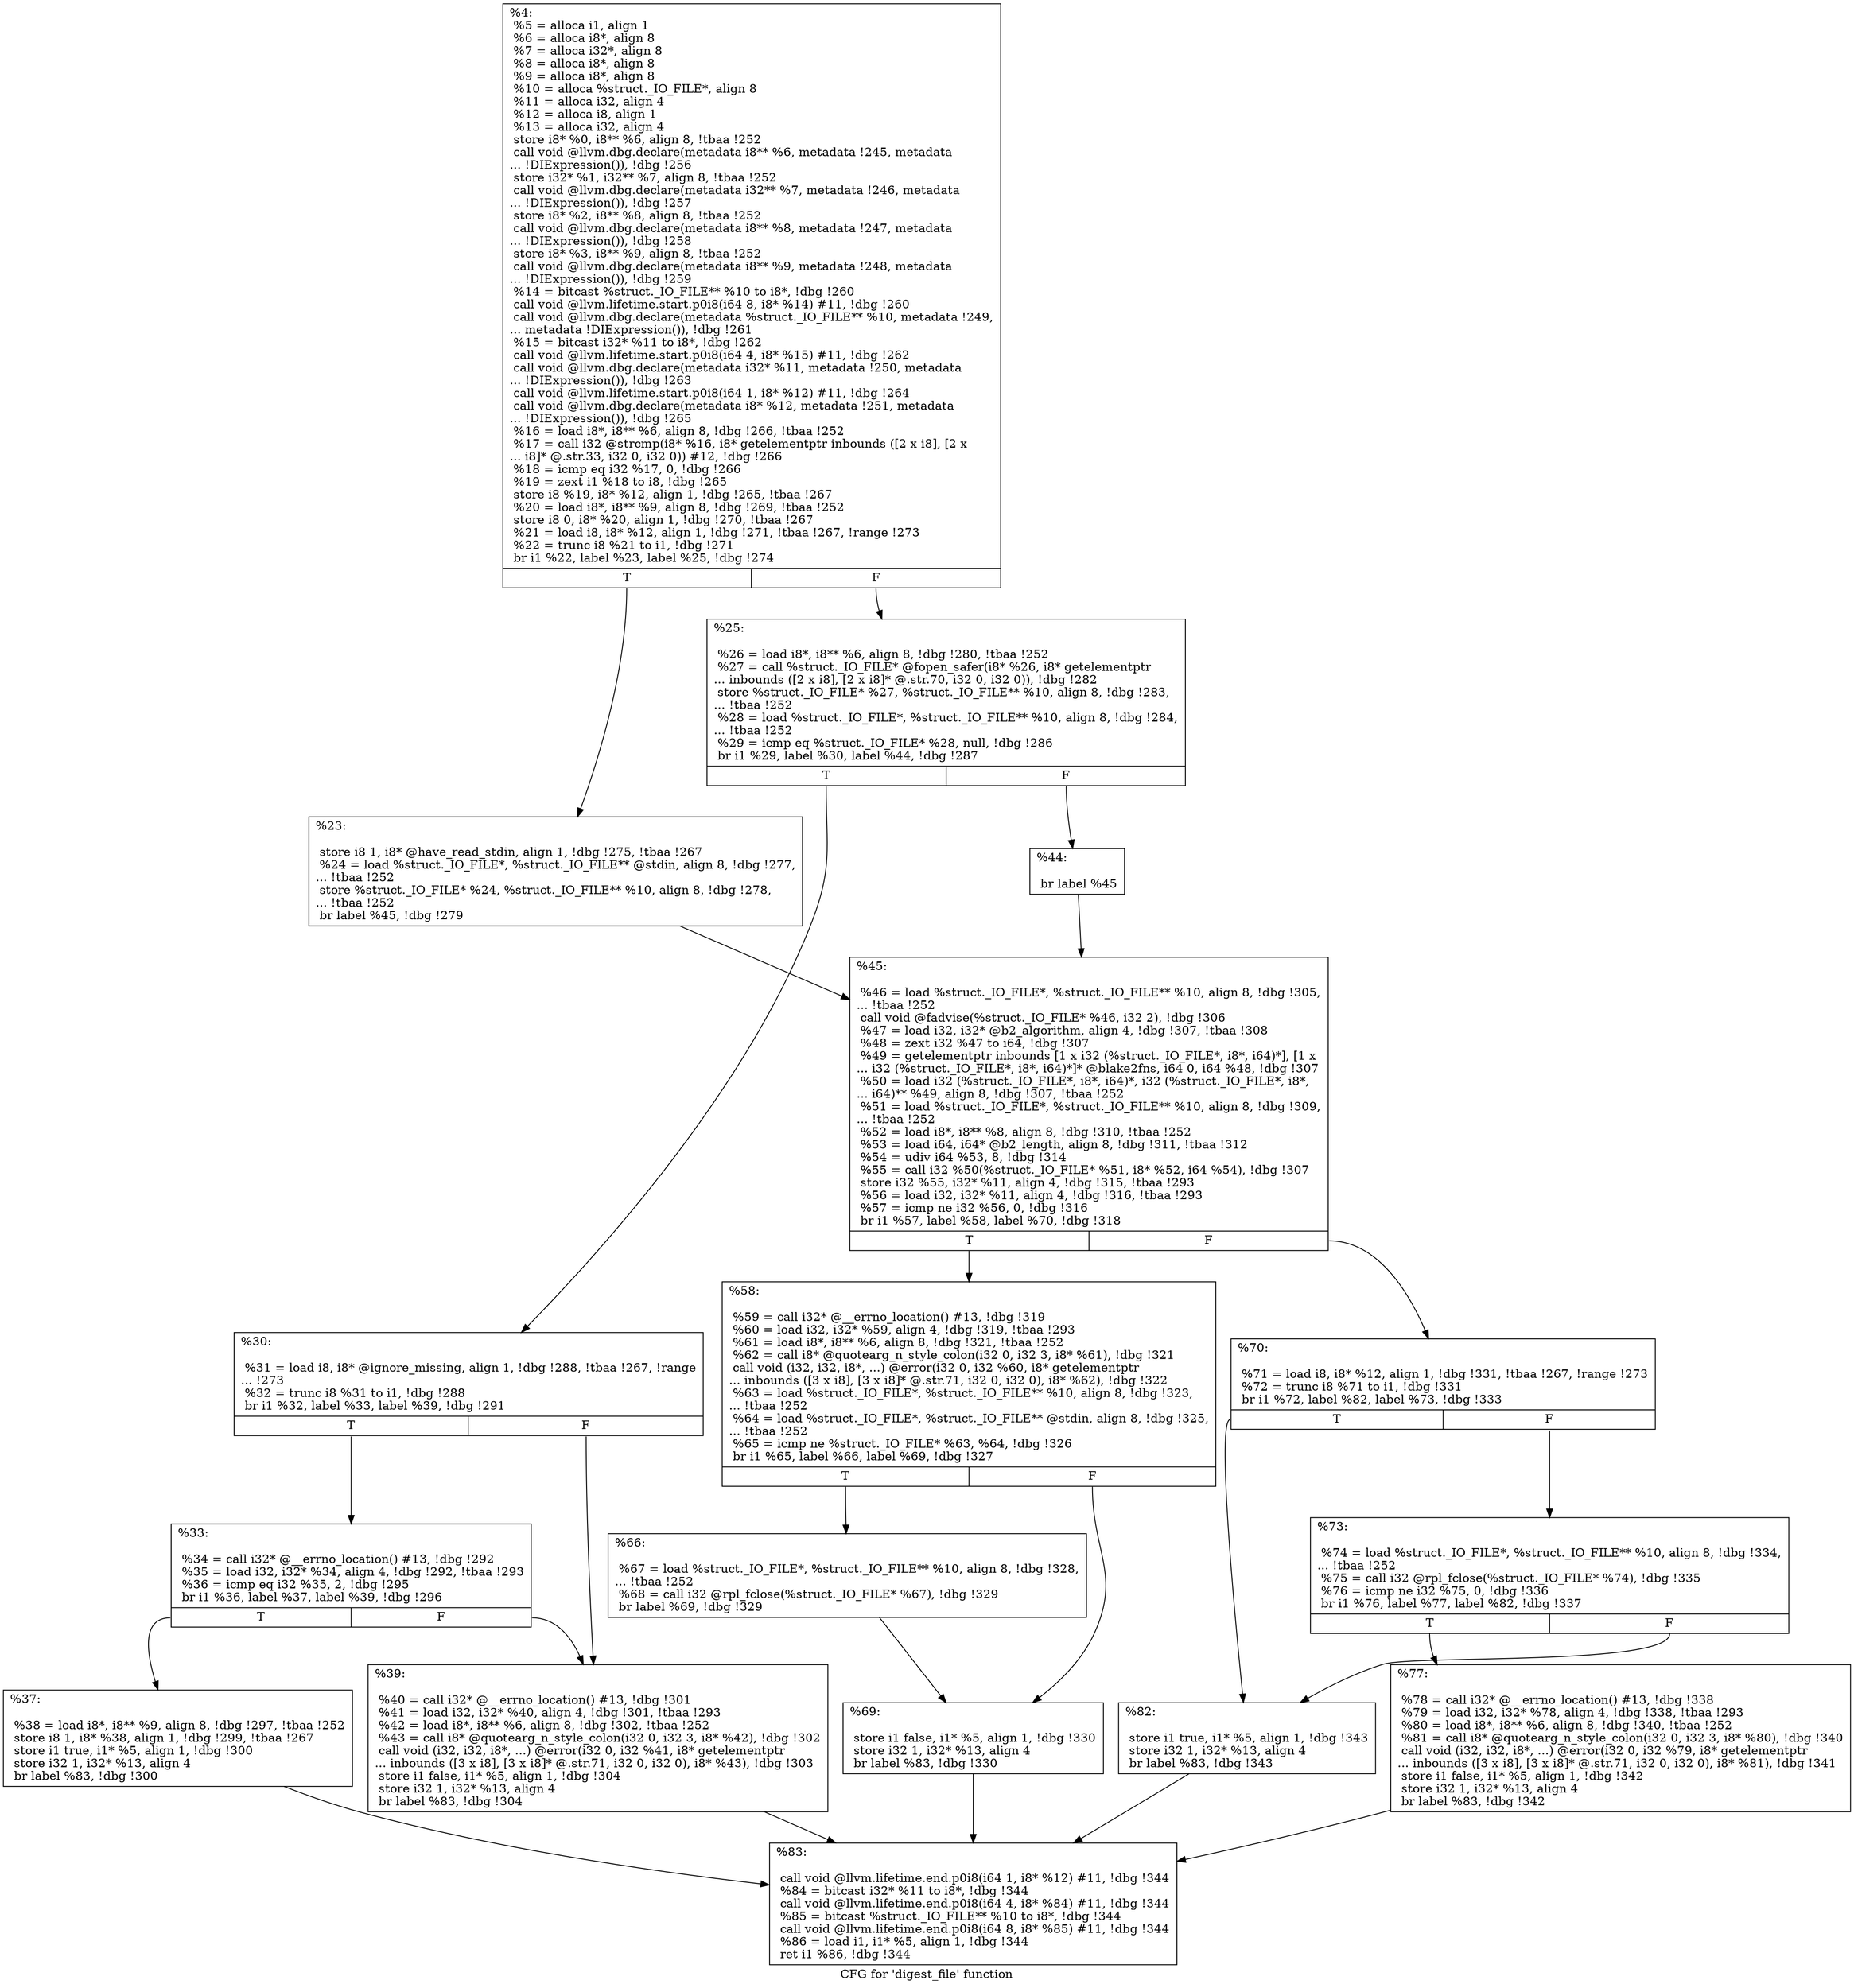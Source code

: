 digraph "CFG for 'digest_file' function" {
	label="CFG for 'digest_file' function";

	Node0x26d8560 [shape=record,label="{%4:\l  %5 = alloca i1, align 1\l  %6 = alloca i8*, align 8\l  %7 = alloca i32*, align 8\l  %8 = alloca i8*, align 8\l  %9 = alloca i8*, align 8\l  %10 = alloca %struct._IO_FILE*, align 8\l  %11 = alloca i32, align 4\l  %12 = alloca i8, align 1\l  %13 = alloca i32, align 4\l  store i8* %0, i8** %6, align 8, !tbaa !252\l  call void @llvm.dbg.declare(metadata i8** %6, metadata !245, metadata\l... !DIExpression()), !dbg !256\l  store i32* %1, i32** %7, align 8, !tbaa !252\l  call void @llvm.dbg.declare(metadata i32** %7, metadata !246, metadata\l... !DIExpression()), !dbg !257\l  store i8* %2, i8** %8, align 8, !tbaa !252\l  call void @llvm.dbg.declare(metadata i8** %8, metadata !247, metadata\l... !DIExpression()), !dbg !258\l  store i8* %3, i8** %9, align 8, !tbaa !252\l  call void @llvm.dbg.declare(metadata i8** %9, metadata !248, metadata\l... !DIExpression()), !dbg !259\l  %14 = bitcast %struct._IO_FILE** %10 to i8*, !dbg !260\l  call void @llvm.lifetime.start.p0i8(i64 8, i8* %14) #11, !dbg !260\l  call void @llvm.dbg.declare(metadata %struct._IO_FILE** %10, metadata !249,\l... metadata !DIExpression()), !dbg !261\l  %15 = bitcast i32* %11 to i8*, !dbg !262\l  call void @llvm.lifetime.start.p0i8(i64 4, i8* %15) #11, !dbg !262\l  call void @llvm.dbg.declare(metadata i32* %11, metadata !250, metadata\l... !DIExpression()), !dbg !263\l  call void @llvm.lifetime.start.p0i8(i64 1, i8* %12) #11, !dbg !264\l  call void @llvm.dbg.declare(metadata i8* %12, metadata !251, metadata\l... !DIExpression()), !dbg !265\l  %16 = load i8*, i8** %6, align 8, !dbg !266, !tbaa !252\l  %17 = call i32 @strcmp(i8* %16, i8* getelementptr inbounds ([2 x i8], [2 x\l... i8]* @.str.33, i32 0, i32 0)) #12, !dbg !266\l  %18 = icmp eq i32 %17, 0, !dbg !266\l  %19 = zext i1 %18 to i8, !dbg !265\l  store i8 %19, i8* %12, align 1, !dbg !265, !tbaa !267\l  %20 = load i8*, i8** %9, align 8, !dbg !269, !tbaa !252\l  store i8 0, i8* %20, align 1, !dbg !270, !tbaa !267\l  %21 = load i8, i8* %12, align 1, !dbg !271, !tbaa !267, !range !273\l  %22 = trunc i8 %21 to i1, !dbg !271\l  br i1 %22, label %23, label %25, !dbg !274\l|{<s0>T|<s1>F}}"];
	Node0x26d8560:s0 -> Node0x26d86f0;
	Node0x26d8560:s1 -> Node0x26d8740;
	Node0x26d86f0 [shape=record,label="{%23:\l\l  store i8 1, i8* @have_read_stdin, align 1, !dbg !275, !tbaa !267\l  %24 = load %struct._IO_FILE*, %struct._IO_FILE** @stdin, align 8, !dbg !277,\l... !tbaa !252\l  store %struct._IO_FILE* %24, %struct._IO_FILE** %10, align 8, !dbg !278,\l... !tbaa !252\l  br label %45, !dbg !279\l}"];
	Node0x26d86f0 -> Node0x26d8920;
	Node0x26d8740 [shape=record,label="{%25:\l\l  %26 = load i8*, i8** %6, align 8, !dbg !280, !tbaa !252\l  %27 = call %struct._IO_FILE* @fopen_safer(i8* %26, i8* getelementptr\l... inbounds ([2 x i8], [2 x i8]* @.str.70, i32 0, i32 0)), !dbg !282\l  store %struct._IO_FILE* %27, %struct._IO_FILE** %10, align 8, !dbg !283,\l... !tbaa !252\l  %28 = load %struct._IO_FILE*, %struct._IO_FILE** %10, align 8, !dbg !284,\l... !tbaa !252\l  %29 = icmp eq %struct._IO_FILE* %28, null, !dbg !286\l  br i1 %29, label %30, label %44, !dbg !287\l|{<s0>T|<s1>F}}"];
	Node0x26d8740:s0 -> Node0x26d8790;
	Node0x26d8740:s1 -> Node0x26d88d0;
	Node0x26d8790 [shape=record,label="{%30:\l\l  %31 = load i8, i8* @ignore_missing, align 1, !dbg !288, !tbaa !267, !range\l... !273\l  %32 = trunc i8 %31 to i1, !dbg !288\l  br i1 %32, label %33, label %39, !dbg !291\l|{<s0>T|<s1>F}}"];
	Node0x26d8790:s0 -> Node0x26d87e0;
	Node0x26d8790:s1 -> Node0x26d8880;
	Node0x26d87e0 [shape=record,label="{%33:\l\l  %34 = call i32* @__errno_location() #13, !dbg !292\l  %35 = load i32, i32* %34, align 4, !dbg !292, !tbaa !293\l  %36 = icmp eq i32 %35, 2, !dbg !295\l  br i1 %36, label %37, label %39, !dbg !296\l|{<s0>T|<s1>F}}"];
	Node0x26d87e0:s0 -> Node0x26d8830;
	Node0x26d87e0:s1 -> Node0x26d8880;
	Node0x26d8830 [shape=record,label="{%37:\l\l  %38 = load i8*, i8** %9, align 8, !dbg !297, !tbaa !252\l  store i8 1, i8* %38, align 1, !dbg !299, !tbaa !267\l  store i1 true, i1* %5, align 1, !dbg !300\l  store i32 1, i32* %13, align 4\l  br label %83, !dbg !300\l}"];
	Node0x26d8830 -> Node0x26d8ba0;
	Node0x26d8880 [shape=record,label="{%39:\l\l  %40 = call i32* @__errno_location() #13, !dbg !301\l  %41 = load i32, i32* %40, align 4, !dbg !301, !tbaa !293\l  %42 = load i8*, i8** %6, align 8, !dbg !302, !tbaa !252\l  %43 = call i8* @quotearg_n_style_colon(i32 0, i32 3, i8* %42), !dbg !302\l  call void (i32, i32, i8*, ...) @error(i32 0, i32 %41, i8* getelementptr\l... inbounds ([3 x i8], [3 x i8]* @.str.71, i32 0, i32 0), i8* %43), !dbg !303\l  store i1 false, i1* %5, align 1, !dbg !304\l  store i32 1, i32* %13, align 4\l  br label %83, !dbg !304\l}"];
	Node0x26d8880 -> Node0x26d8ba0;
	Node0x26d88d0 [shape=record,label="{%44:\l\l  br label %45\l}"];
	Node0x26d88d0 -> Node0x26d8920;
	Node0x26d8920 [shape=record,label="{%45:\l\l  %46 = load %struct._IO_FILE*, %struct._IO_FILE** %10, align 8, !dbg !305,\l... !tbaa !252\l  call void @fadvise(%struct._IO_FILE* %46, i32 2), !dbg !306\l  %47 = load i32, i32* @b2_algorithm, align 4, !dbg !307, !tbaa !308\l  %48 = zext i32 %47 to i64, !dbg !307\l  %49 = getelementptr inbounds [1 x i32 (%struct._IO_FILE*, i8*, i64)*], [1 x\l... i32 (%struct._IO_FILE*, i8*, i64)*]* @blake2fns, i64 0, i64 %48, !dbg !307\l  %50 = load i32 (%struct._IO_FILE*, i8*, i64)*, i32 (%struct._IO_FILE*, i8*,\l... i64)** %49, align 8, !dbg !307, !tbaa !252\l  %51 = load %struct._IO_FILE*, %struct._IO_FILE** %10, align 8, !dbg !309,\l... !tbaa !252\l  %52 = load i8*, i8** %8, align 8, !dbg !310, !tbaa !252\l  %53 = load i64, i64* @b2_length, align 8, !dbg !311, !tbaa !312\l  %54 = udiv i64 %53, 8, !dbg !314\l  %55 = call i32 %50(%struct._IO_FILE* %51, i8* %52, i64 %54), !dbg !307\l  store i32 %55, i32* %11, align 4, !dbg !315, !tbaa !293\l  %56 = load i32, i32* %11, align 4, !dbg !316, !tbaa !293\l  %57 = icmp ne i32 %56, 0, !dbg !316\l  br i1 %57, label %58, label %70, !dbg !318\l|{<s0>T|<s1>F}}"];
	Node0x26d8920:s0 -> Node0x26d8970;
	Node0x26d8920:s1 -> Node0x26d8a60;
	Node0x26d8970 [shape=record,label="{%58:\l\l  %59 = call i32* @__errno_location() #13, !dbg !319\l  %60 = load i32, i32* %59, align 4, !dbg !319, !tbaa !293\l  %61 = load i8*, i8** %6, align 8, !dbg !321, !tbaa !252\l  %62 = call i8* @quotearg_n_style_colon(i32 0, i32 3, i8* %61), !dbg !321\l  call void (i32, i32, i8*, ...) @error(i32 0, i32 %60, i8* getelementptr\l... inbounds ([3 x i8], [3 x i8]* @.str.71, i32 0, i32 0), i8* %62), !dbg !322\l  %63 = load %struct._IO_FILE*, %struct._IO_FILE** %10, align 8, !dbg !323,\l... !tbaa !252\l  %64 = load %struct._IO_FILE*, %struct._IO_FILE** @stdin, align 8, !dbg !325,\l... !tbaa !252\l  %65 = icmp ne %struct._IO_FILE* %63, %64, !dbg !326\l  br i1 %65, label %66, label %69, !dbg !327\l|{<s0>T|<s1>F}}"];
	Node0x26d8970:s0 -> Node0x26d89c0;
	Node0x26d8970:s1 -> Node0x26d8a10;
	Node0x26d89c0 [shape=record,label="{%66:\l\l  %67 = load %struct._IO_FILE*, %struct._IO_FILE** %10, align 8, !dbg !328,\l... !tbaa !252\l  %68 = call i32 @rpl_fclose(%struct._IO_FILE* %67), !dbg !329\l  br label %69, !dbg !329\l}"];
	Node0x26d89c0 -> Node0x26d8a10;
	Node0x26d8a10 [shape=record,label="{%69:\l\l  store i1 false, i1* %5, align 1, !dbg !330\l  store i32 1, i32* %13, align 4\l  br label %83, !dbg !330\l}"];
	Node0x26d8a10 -> Node0x26d8ba0;
	Node0x26d8a60 [shape=record,label="{%70:\l\l  %71 = load i8, i8* %12, align 1, !dbg !331, !tbaa !267, !range !273\l  %72 = trunc i8 %71 to i1, !dbg !331\l  br i1 %72, label %82, label %73, !dbg !333\l|{<s0>T|<s1>F}}"];
	Node0x26d8a60:s0 -> Node0x26d8b50;
	Node0x26d8a60:s1 -> Node0x26d8ab0;
	Node0x26d8ab0 [shape=record,label="{%73:\l\l  %74 = load %struct._IO_FILE*, %struct._IO_FILE** %10, align 8, !dbg !334,\l... !tbaa !252\l  %75 = call i32 @rpl_fclose(%struct._IO_FILE* %74), !dbg !335\l  %76 = icmp ne i32 %75, 0, !dbg !336\l  br i1 %76, label %77, label %82, !dbg !337\l|{<s0>T|<s1>F}}"];
	Node0x26d8ab0:s0 -> Node0x26d8b00;
	Node0x26d8ab0:s1 -> Node0x26d8b50;
	Node0x26d8b00 [shape=record,label="{%77:\l\l  %78 = call i32* @__errno_location() #13, !dbg !338\l  %79 = load i32, i32* %78, align 4, !dbg !338, !tbaa !293\l  %80 = load i8*, i8** %6, align 8, !dbg !340, !tbaa !252\l  %81 = call i8* @quotearg_n_style_colon(i32 0, i32 3, i8* %80), !dbg !340\l  call void (i32, i32, i8*, ...) @error(i32 0, i32 %79, i8* getelementptr\l... inbounds ([3 x i8], [3 x i8]* @.str.71, i32 0, i32 0), i8* %81), !dbg !341\l  store i1 false, i1* %5, align 1, !dbg !342\l  store i32 1, i32* %13, align 4\l  br label %83, !dbg !342\l}"];
	Node0x26d8b00 -> Node0x26d8ba0;
	Node0x26d8b50 [shape=record,label="{%82:\l\l  store i1 true, i1* %5, align 1, !dbg !343\l  store i32 1, i32* %13, align 4\l  br label %83, !dbg !343\l}"];
	Node0x26d8b50 -> Node0x26d8ba0;
	Node0x26d8ba0 [shape=record,label="{%83:\l\l  call void @llvm.lifetime.end.p0i8(i64 1, i8* %12) #11, !dbg !344\l  %84 = bitcast i32* %11 to i8*, !dbg !344\l  call void @llvm.lifetime.end.p0i8(i64 4, i8* %84) #11, !dbg !344\l  %85 = bitcast %struct._IO_FILE** %10 to i8*, !dbg !344\l  call void @llvm.lifetime.end.p0i8(i64 8, i8* %85) #11, !dbg !344\l  %86 = load i1, i1* %5, align 1, !dbg !344\l  ret i1 %86, !dbg !344\l}"];
}
